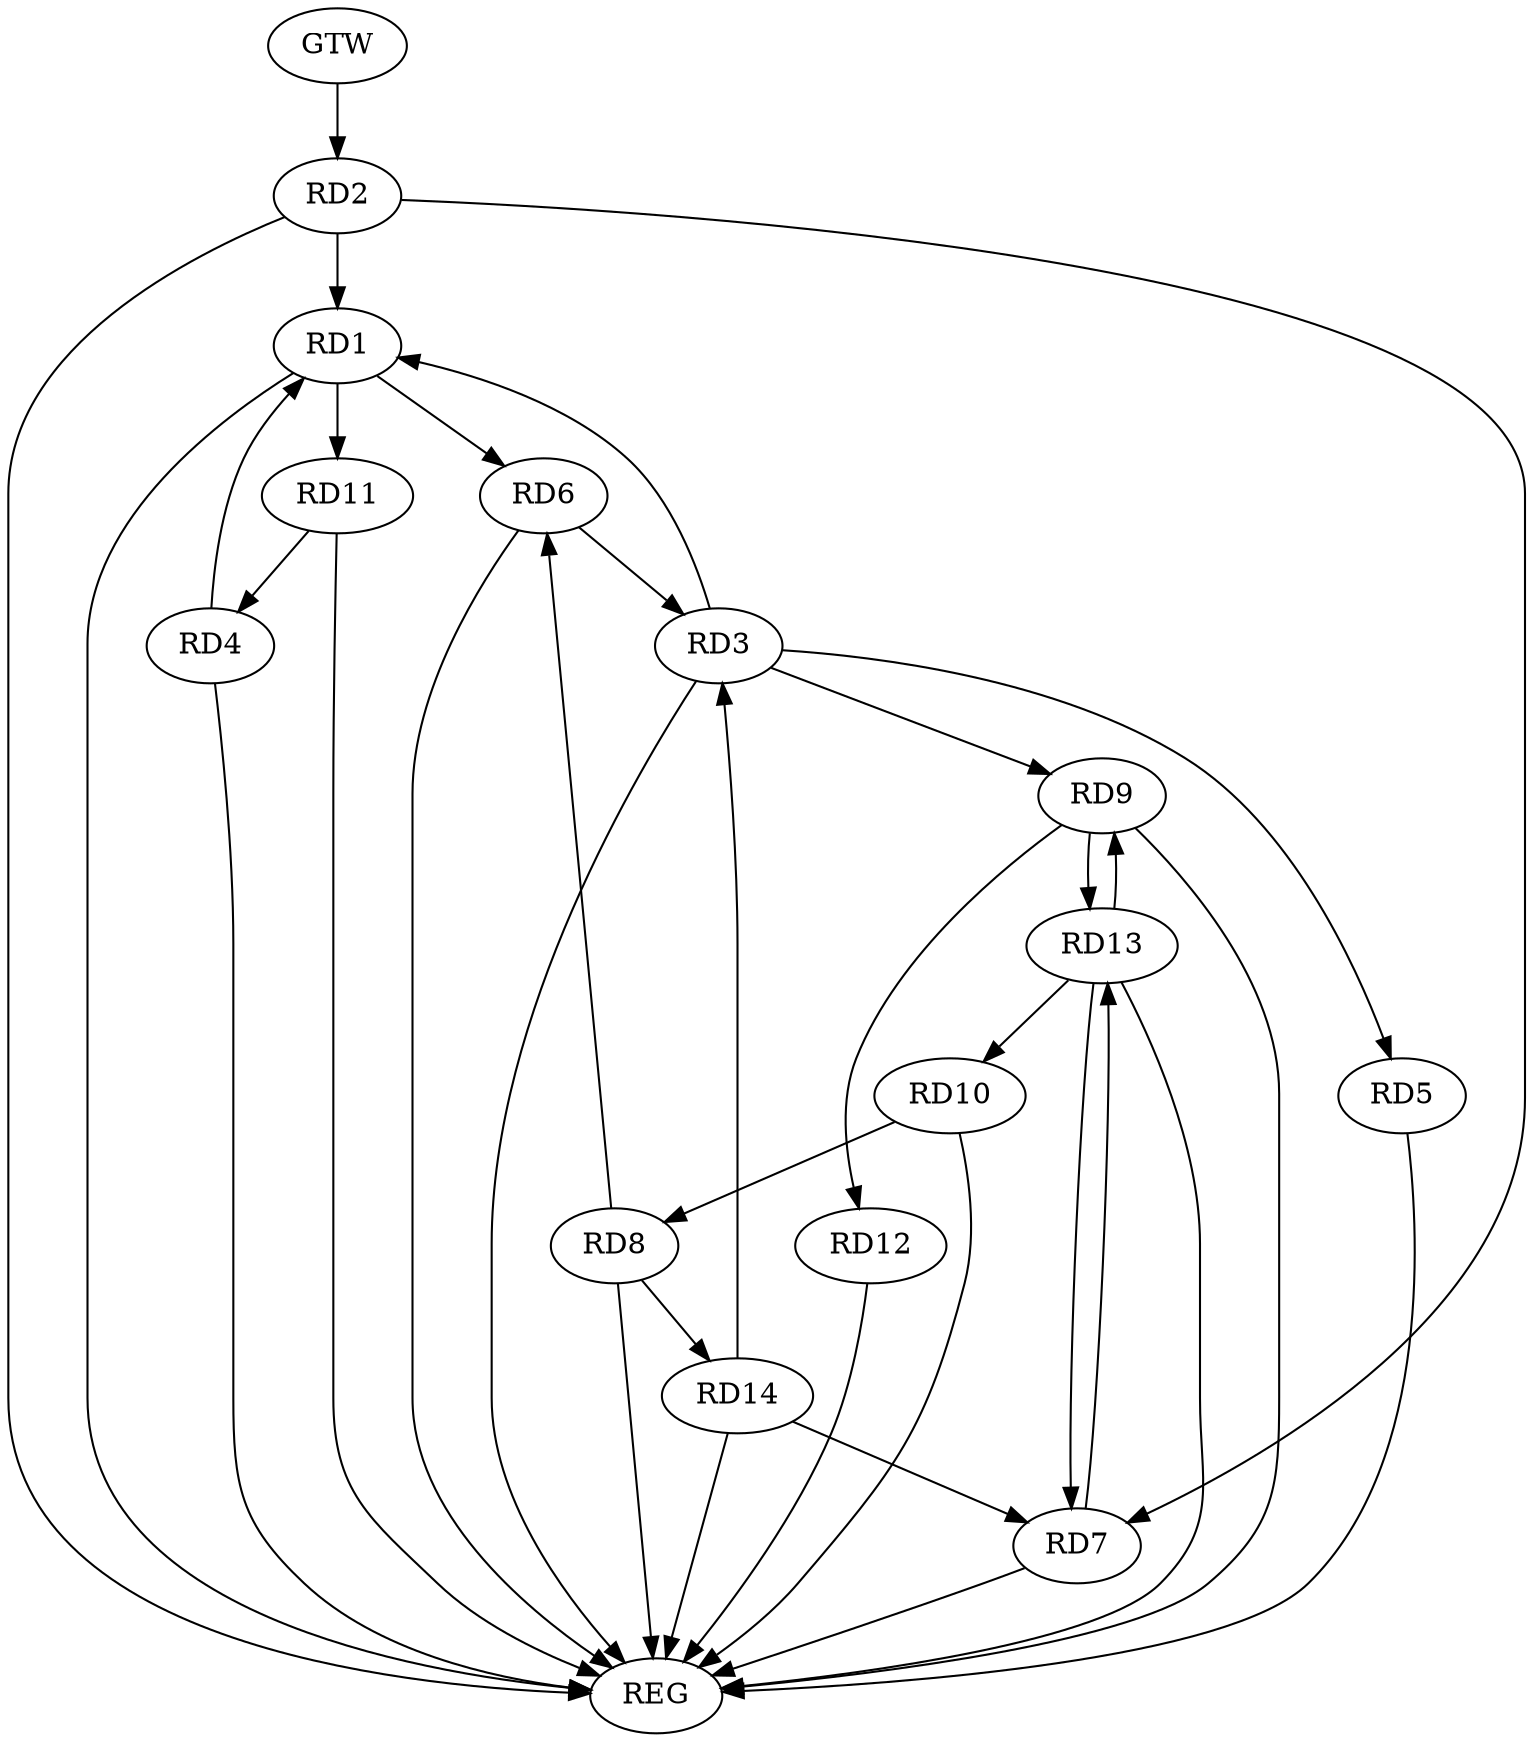 strict digraph G {
  RD1 [ label="RD1" ];
  RD2 [ label="RD2" ];
  RD3 [ label="RD3" ];
  RD4 [ label="RD4" ];
  RD5 [ label="RD5" ];
  RD6 [ label="RD6" ];
  RD7 [ label="RD7" ];
  RD8 [ label="RD8" ];
  RD9 [ label="RD9" ];
  RD10 [ label="RD10" ];
  RD11 [ label="RD11" ];
  RD12 [ label="RD12" ];
  RD13 [ label="RD13" ];
  RD14 [ label="RD14" ];
  GTW [ label="GTW" ];
  REG [ label="REG" ];
  RD2 -> RD1;
  RD3 -> RD1;
  RD4 -> RD1;
  RD1 -> RD6;
  RD1 -> RD11;
  RD2 -> RD7;
  RD3 -> RD5;
  RD6 -> RD3;
  RD3 -> RD9;
  RD14 -> RD3;
  RD11 -> RD4;
  RD8 -> RD6;
  RD7 -> RD13;
  RD13 -> RD7;
  RD14 -> RD7;
  RD10 -> RD8;
  RD8 -> RD14;
  RD9 -> RD12;
  RD9 -> RD13;
  RD13 -> RD9;
  RD13 -> RD10;
  GTW -> RD2;
  RD1 -> REG;
  RD2 -> REG;
  RD3 -> REG;
  RD4 -> REG;
  RD5 -> REG;
  RD6 -> REG;
  RD7 -> REG;
  RD8 -> REG;
  RD9 -> REG;
  RD10 -> REG;
  RD11 -> REG;
  RD12 -> REG;
  RD13 -> REG;
  RD14 -> REG;
}
